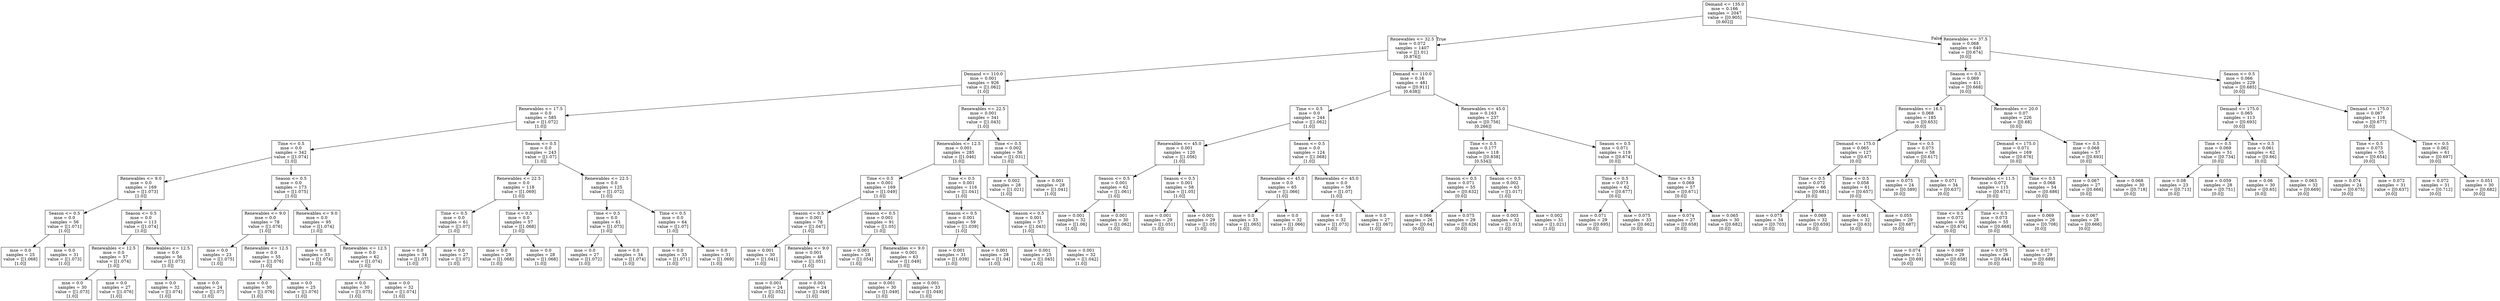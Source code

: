 digraph Tree {
node [shape=box] ;
0 [label="Demand <= 135.0\nmse = 0.166\nsamples = 2047\nvalue = [[0.905]\n[0.602]]"] ;
1 [label="Renewables <= 32.5\nmse = 0.072\nsamples = 1407\nvalue = [[1.01]\n[0.876]]"] ;
0 -> 1 [labeldistance=2.5, labelangle=45, headlabel="True"] ;
2 [label="Demand <= 110.0\nmse = 0.001\nsamples = 926\nvalue = [[1.062]\n[1.0]]"] ;
1 -> 2 ;
3 [label="Renewables <= 17.5\nmse = 0.0\nsamples = 585\nvalue = [[1.072]\n[1.0]]"] ;
2 -> 3 ;
4 [label="Time <= 0.5\nmse = 0.0\nsamples = 342\nvalue = [[1.074]\n[1.0]]"] ;
3 -> 4 ;
5 [label="Renewables <= 9.0\nmse = 0.0\nsamples = 169\nvalue = [[1.073]\n[1.0]]"] ;
4 -> 5 ;
6 [label="Season <= 0.5\nmse = 0.0\nsamples = 56\nvalue = [[1.071]\n[1.0]]"] ;
5 -> 6 ;
7 [label="mse = 0.0\nsamples = 25\nvalue = [[1.068]\n[1.0]]"] ;
6 -> 7 ;
8 [label="mse = 0.0\nsamples = 31\nvalue = [[1.073]\n[1.0]]"] ;
6 -> 8 ;
9 [label="Season <= 0.5\nmse = 0.0\nsamples = 113\nvalue = [[1.074]\n[1.0]]"] ;
5 -> 9 ;
10 [label="Renewables <= 12.5\nmse = 0.0\nsamples = 57\nvalue = [[1.074]\n[1.0]]"] ;
9 -> 10 ;
11 [label="mse = 0.0\nsamples = 30\nvalue = [[1.073]\n[1.0]]"] ;
10 -> 11 ;
12 [label="mse = 0.0\nsamples = 27\nvalue = [[1.076]\n[1.0]]"] ;
10 -> 12 ;
13 [label="Renewables <= 12.5\nmse = 0.0\nsamples = 56\nvalue = [[1.073]\n[1.0]]"] ;
9 -> 13 ;
14 [label="mse = 0.0\nsamples = 32\nvalue = [[1.074]\n[1.0]]"] ;
13 -> 14 ;
15 [label="mse = 0.0\nsamples = 24\nvalue = [[1.07]\n[1.0]]"] ;
13 -> 15 ;
16 [label="Season <= 0.5\nmse = 0.0\nsamples = 173\nvalue = [[1.075]\n[1.0]]"] ;
4 -> 16 ;
17 [label="Renewables <= 9.0\nmse = 0.0\nsamples = 78\nvalue = [[1.076]\n[1.0]]"] ;
16 -> 17 ;
18 [label="mse = 0.0\nsamples = 23\nvalue = [[1.075]\n[1.0]]"] ;
17 -> 18 ;
19 [label="Renewables <= 12.5\nmse = 0.0\nsamples = 55\nvalue = [[1.076]\n[1.0]]"] ;
17 -> 19 ;
20 [label="mse = 0.0\nsamples = 30\nvalue = [[1.076]\n[1.0]]"] ;
19 -> 20 ;
21 [label="mse = 0.0\nsamples = 25\nvalue = [[1.076]\n[1.0]]"] ;
19 -> 21 ;
22 [label="Renewables <= 9.0\nmse = 0.0\nsamples = 95\nvalue = [[1.074]\n[1.0]]"] ;
16 -> 22 ;
23 [label="mse = 0.0\nsamples = 33\nvalue = [[1.074]\n[1.0]]"] ;
22 -> 23 ;
24 [label="Renewables <= 12.5\nmse = 0.0\nsamples = 62\nvalue = [[1.074]\n[1.0]]"] ;
22 -> 24 ;
25 [label="mse = 0.0\nsamples = 30\nvalue = [[1.075]\n[1.0]]"] ;
24 -> 25 ;
26 [label="mse = 0.0\nsamples = 32\nvalue = [[1.074]\n[1.0]]"] ;
24 -> 26 ;
27 [label="Season <= 0.5\nmse = 0.0\nsamples = 243\nvalue = [[1.07]\n[1.0]]"] ;
3 -> 27 ;
28 [label="Renewables <= 22.5\nmse = 0.0\nsamples = 118\nvalue = [[1.069]\n[1.0]]"] ;
27 -> 28 ;
29 [label="Time <= 0.5\nmse = 0.0\nsamples = 61\nvalue = [[1.07]\n[1.0]]"] ;
28 -> 29 ;
30 [label="mse = 0.0\nsamples = 34\nvalue = [[1.07]\n[1.0]]"] ;
29 -> 30 ;
31 [label="mse = 0.0\nsamples = 27\nvalue = [[1.07]\n[1.0]]"] ;
29 -> 31 ;
32 [label="Time <= 0.5\nmse = 0.0\nsamples = 57\nvalue = [[1.068]\n[1.0]]"] ;
28 -> 32 ;
33 [label="mse = 0.0\nsamples = 29\nvalue = [[1.068]\n[1.0]]"] ;
32 -> 33 ;
34 [label="mse = 0.0\nsamples = 28\nvalue = [[1.068]\n[1.0]]"] ;
32 -> 34 ;
35 [label="Renewables <= 22.5\nmse = 0.0\nsamples = 125\nvalue = [[1.072]\n[1.0]]"] ;
27 -> 35 ;
36 [label="Time <= 0.5\nmse = 0.0\nsamples = 61\nvalue = [[1.073]\n[1.0]]"] ;
35 -> 36 ;
37 [label="mse = 0.0\nsamples = 27\nvalue = [[1.072]\n[1.0]]"] ;
36 -> 37 ;
38 [label="mse = 0.0\nsamples = 34\nvalue = [[1.074]\n[1.0]]"] ;
36 -> 38 ;
39 [label="Time <= 0.5\nmse = 0.0\nsamples = 64\nvalue = [[1.07]\n[1.0]]"] ;
35 -> 39 ;
40 [label="mse = 0.0\nsamples = 33\nvalue = [[1.071]\n[1.0]]"] ;
39 -> 40 ;
41 [label="mse = 0.0\nsamples = 31\nvalue = [[1.069]\n[1.0]]"] ;
39 -> 41 ;
42 [label="Renewables <= 22.5\nmse = 0.001\nsamples = 341\nvalue = [[1.043]\n[1.0]]"] ;
2 -> 42 ;
43 [label="Renewables <= 12.5\nmse = 0.001\nsamples = 285\nvalue = [[1.046]\n[1.0]]"] ;
42 -> 43 ;
44 [label="Time <= 0.5\nmse = 0.001\nsamples = 169\nvalue = [[1.049]\n[1.0]]"] ;
43 -> 44 ;
45 [label="Season <= 0.5\nmse = 0.001\nsamples = 78\nvalue = [[1.047]\n[1.0]]"] ;
44 -> 45 ;
46 [label="mse = 0.001\nsamples = 30\nvalue = [[1.041]\n[1.0]]"] ;
45 -> 46 ;
47 [label="Renewables <= 9.0\nmse = 0.001\nsamples = 48\nvalue = [[1.051]\n[1.0]]"] ;
45 -> 47 ;
48 [label="mse = 0.001\nsamples = 24\nvalue = [[1.052]\n[1.0]]"] ;
47 -> 48 ;
49 [label="mse = 0.001\nsamples = 24\nvalue = [[1.049]\n[1.0]]"] ;
47 -> 49 ;
50 [label="Season <= 0.5\nmse = 0.001\nsamples = 91\nvalue = [[1.05]\n[1.0]]"] ;
44 -> 50 ;
51 [label="mse = 0.001\nsamples = 28\nvalue = [[1.054]\n[1.0]]"] ;
50 -> 51 ;
52 [label="Renewables <= 9.0\nmse = 0.001\nsamples = 63\nvalue = [[1.049]\n[1.0]]"] ;
50 -> 52 ;
53 [label="mse = 0.001\nsamples = 30\nvalue = [[1.049]\n[1.0]]"] ;
52 -> 53 ;
54 [label="mse = 0.001\nsamples = 33\nvalue = [[1.049]\n[1.0]]"] ;
52 -> 54 ;
55 [label="Time <= 0.5\nmse = 0.001\nsamples = 116\nvalue = [[1.041]\n[1.0]]"] ;
43 -> 55 ;
56 [label="Season <= 0.5\nmse = 0.001\nsamples = 59\nvalue = [[1.039]\n[1.0]]"] ;
55 -> 56 ;
57 [label="mse = 0.001\nsamples = 31\nvalue = [[1.039]\n[1.0]]"] ;
56 -> 57 ;
58 [label="mse = 0.001\nsamples = 28\nvalue = [[1.04]\n[1.0]]"] ;
56 -> 58 ;
59 [label="Season <= 0.5\nmse = 0.001\nsamples = 57\nvalue = [[1.043]\n[1.0]]"] ;
55 -> 59 ;
60 [label="mse = 0.001\nsamples = 25\nvalue = [[1.045]\n[1.0]]"] ;
59 -> 60 ;
61 [label="mse = 0.001\nsamples = 32\nvalue = [[1.042]\n[1.0]]"] ;
59 -> 61 ;
62 [label="Time <= 0.5\nmse = 0.002\nsamples = 56\nvalue = [[1.031]\n[1.0]]"] ;
42 -> 62 ;
63 [label="mse = 0.002\nsamples = 28\nvalue = [[1.021]\n[1.0]]"] ;
62 -> 63 ;
64 [label="mse = 0.001\nsamples = 28\nvalue = [[1.041]\n[1.0]]"] ;
62 -> 64 ;
65 [label="Demand <= 110.0\nmse = 0.16\nsamples = 481\nvalue = [[0.911]\n[0.638]]"] ;
1 -> 65 ;
66 [label="Time <= 0.5\nmse = 0.0\nsamples = 244\nvalue = [[1.062]\n[1.0]]"] ;
65 -> 66 ;
67 [label="Renewables <= 45.0\nmse = 0.001\nsamples = 120\nvalue = [[1.056]\n[1.0]]"] ;
66 -> 67 ;
68 [label="Season <= 0.5\nmse = 0.001\nsamples = 62\nvalue = [[1.061]\n[1.0]]"] ;
67 -> 68 ;
69 [label="mse = 0.001\nsamples = 32\nvalue = [[1.06]\n[1.0]]"] ;
68 -> 69 ;
70 [label="mse = 0.001\nsamples = 30\nvalue = [[1.062]\n[1.0]]"] ;
68 -> 70 ;
71 [label="Season <= 0.5\nmse = 0.001\nsamples = 58\nvalue = [[1.05]\n[1.0]]"] ;
67 -> 71 ;
72 [label="mse = 0.001\nsamples = 29\nvalue = [[1.051]\n[1.0]]"] ;
71 -> 72 ;
73 [label="mse = 0.001\nsamples = 29\nvalue = [[1.05]\n[1.0]]"] ;
71 -> 73 ;
74 [label="Season <= 0.5\nmse = 0.0\nsamples = 124\nvalue = [[1.068]\n[1.0]]"] ;
66 -> 74 ;
75 [label="Renewables <= 45.0\nmse = 0.0\nsamples = 65\nvalue = [[1.066]\n[1.0]]"] ;
74 -> 75 ;
76 [label="mse = 0.0\nsamples = 33\nvalue = [[1.065]\n[1.0]]"] ;
75 -> 76 ;
77 [label="mse = 0.0\nsamples = 32\nvalue = [[1.066]\n[1.0]]"] ;
75 -> 77 ;
78 [label="Renewables <= 45.0\nmse = 0.0\nsamples = 59\nvalue = [[1.07]\n[1.0]]"] ;
74 -> 78 ;
79 [label="mse = 0.0\nsamples = 32\nvalue = [[1.073]\n[1.0]]"] ;
78 -> 79 ;
80 [label="mse = 0.0\nsamples = 27\nvalue = [[1.067]\n[1.0]]"] ;
78 -> 80 ;
81 [label="Renewables <= 45.0\nmse = 0.163\nsamples = 237\nvalue = [[0.756]\n[0.266]]"] ;
65 -> 81 ;
82 [label="Time <= 0.5\nmse = 0.177\nsamples = 118\nvalue = [[0.838]\n[0.534]]"] ;
81 -> 82 ;
83 [label="Season <= 0.5\nmse = 0.071\nsamples = 55\nvalue = [[0.632]\n[0.0]]"] ;
82 -> 83 ;
84 [label="mse = 0.066\nsamples = 26\nvalue = [[0.64]\n[0.0]]"] ;
83 -> 84 ;
85 [label="mse = 0.075\nsamples = 29\nvalue = [[0.626]\n[0.0]]"] ;
83 -> 85 ;
86 [label="Season <= 0.5\nmse = 0.002\nsamples = 63\nvalue = [[1.017]\n[1.0]]"] ;
82 -> 86 ;
87 [label="mse = 0.003\nsamples = 32\nvalue = [[1.013]\n[1.0]]"] ;
86 -> 87 ;
88 [label="mse = 0.002\nsamples = 31\nvalue = [[1.021]\n[1.0]]"] ;
86 -> 88 ;
89 [label="Season <= 0.5\nmse = 0.071\nsamples = 119\nvalue = [[0.674]\n[0.0]]"] ;
81 -> 89 ;
90 [label="Time <= 0.5\nmse = 0.073\nsamples = 62\nvalue = [[0.677]\n[0.0]]"] ;
89 -> 90 ;
91 [label="mse = 0.071\nsamples = 29\nvalue = [[0.695]\n[0.0]]"] ;
90 -> 91 ;
92 [label="mse = 0.075\nsamples = 33\nvalue = [[0.662]\n[0.0]]"] ;
90 -> 92 ;
93 [label="Time <= 0.5\nmse = 0.069\nsamples = 57\nvalue = [[0.671]\n[0.0]]"] ;
89 -> 93 ;
94 [label="mse = 0.074\nsamples = 27\nvalue = [[0.658]\n[0.0]]"] ;
93 -> 94 ;
95 [label="mse = 0.065\nsamples = 30\nvalue = [[0.682]\n[0.0]]"] ;
93 -> 95 ;
96 [label="Renewables <= 37.5\nmse = 0.068\nsamples = 640\nvalue = [[0.674]\n[0.0]]"] ;
0 -> 96 [labeldistance=2.5, labelangle=-45, headlabel="False"] ;
97 [label="Season <= 0.5\nmse = 0.069\nsamples = 411\nvalue = [[0.668]\n[0.0]]"] ;
96 -> 97 ;
98 [label="Renewables <= 16.5\nmse = 0.068\nsamples = 185\nvalue = [[0.653]\n[0.0]]"] ;
97 -> 98 ;
99 [label="Demand <= 175.0\nmse = 0.065\nsamples = 127\nvalue = [[0.67]\n[0.0]]"] ;
98 -> 99 ;
100 [label="Time <= 0.5\nmse = 0.072\nsamples = 66\nvalue = [[0.681]\n[0.0]]"] ;
99 -> 100 ;
101 [label="mse = 0.075\nsamples = 34\nvalue = [[0.703]\n[0.0]]"] ;
100 -> 101 ;
102 [label="mse = 0.069\nsamples = 32\nvalue = [[0.659]\n[0.0]]"] ;
100 -> 102 ;
103 [label="Time <= 0.5\nmse = 0.058\nsamples = 61\nvalue = [[0.657]\n[0.0]]"] ;
99 -> 103 ;
104 [label="mse = 0.061\nsamples = 32\nvalue = [[0.63]\n[0.0]]"] ;
103 -> 104 ;
105 [label="mse = 0.055\nsamples = 29\nvalue = [[0.687]\n[0.0]]"] ;
103 -> 105 ;
106 [label="Time <= 0.5\nmse = 0.073\nsamples = 58\nvalue = [[0.617]\n[0.0]]"] ;
98 -> 106 ;
107 [label="mse = 0.075\nsamples = 24\nvalue = [[0.589]\n[0.0]]"] ;
106 -> 107 ;
108 [label="mse = 0.071\nsamples = 34\nvalue = [[0.637]\n[0.0]]"] ;
106 -> 108 ;
109 [label="Renewables <= 20.0\nmse = 0.07\nsamples = 226\nvalue = [[0.68]\n[0.0]]"] ;
97 -> 109 ;
110 [label="Demand <= 175.0\nmse = 0.071\nsamples = 169\nvalue = [[0.676]\n[0.0]]"] ;
109 -> 110 ;
111 [label="Renewables <= 11.5\nmse = 0.072\nsamples = 115\nvalue = [[0.671]\n[0.0]]"] ;
110 -> 111 ;
112 [label="Time <= 0.5\nmse = 0.072\nsamples = 60\nvalue = [[0.674]\n[0.0]]"] ;
111 -> 112 ;
113 [label="mse = 0.074\nsamples = 31\nvalue = [[0.69]\n[0.0]]"] ;
112 -> 113 ;
114 [label="mse = 0.069\nsamples = 29\nvalue = [[0.658]\n[0.0]]"] ;
112 -> 114 ;
115 [label="Time <= 0.5\nmse = 0.073\nsamples = 55\nvalue = [[0.668]\n[0.0]]"] ;
111 -> 115 ;
116 [label="mse = 0.075\nsamples = 26\nvalue = [[0.644]\n[0.0]]"] ;
115 -> 116 ;
117 [label="mse = 0.07\nsamples = 29\nvalue = [[0.689]\n[0.0]]"] ;
115 -> 117 ;
118 [label="Time <= 0.5\nmse = 0.068\nsamples = 54\nvalue = [[0.686]\n[0.0]]"] ;
110 -> 118 ;
119 [label="mse = 0.069\nsamples = 26\nvalue = [[0.708]\n[0.0]]"] ;
118 -> 119 ;
120 [label="mse = 0.067\nsamples = 28\nvalue = [[0.666]\n[0.0]]"] ;
118 -> 120 ;
121 [label="Time <= 0.5\nmse = 0.068\nsamples = 57\nvalue = [[0.693]\n[0.0]]"] ;
109 -> 121 ;
122 [label="mse = 0.067\nsamples = 27\nvalue = [[0.666]\n[0.0]]"] ;
121 -> 122 ;
123 [label="mse = 0.068\nsamples = 30\nvalue = [[0.718]\n[0.0]]"] ;
121 -> 123 ;
124 [label="Season <= 0.5\nmse = 0.066\nsamples = 229\nvalue = [[0.685]\n[0.0]]"] ;
96 -> 124 ;
125 [label="Demand <= 175.0\nmse = 0.065\nsamples = 113\nvalue = [[0.693]\n[0.0]]"] ;
124 -> 125 ;
126 [label="Time <= 0.5\nmse = 0.069\nsamples = 51\nvalue = [[0.734]\n[0.0]]"] ;
125 -> 126 ;
127 [label="mse = 0.08\nsamples = 23\nvalue = [[0.713]\n[0.0]]"] ;
126 -> 127 ;
128 [label="mse = 0.059\nsamples = 28\nvalue = [[0.751]\n[0.0]]"] ;
126 -> 128 ;
129 [label="Time <= 0.5\nmse = 0.061\nsamples = 62\nvalue = [[0.66]\n[0.0]]"] ;
125 -> 129 ;
130 [label="mse = 0.06\nsamples = 30\nvalue = [[0.65]\n[0.0]]"] ;
129 -> 130 ;
131 [label="mse = 0.063\nsamples = 32\nvalue = [[0.669]\n[0.0]]"] ;
129 -> 131 ;
132 [label="Demand <= 175.0\nmse = 0.067\nsamples = 116\nvalue = [[0.677]\n[0.0]]"] ;
124 -> 132 ;
133 [label="Time <= 0.5\nmse = 0.073\nsamples = 55\nvalue = [[0.654]\n[0.0]]"] ;
132 -> 133 ;
134 [label="mse = 0.074\nsamples = 24\nvalue = [[0.675]\n[0.0]]"] ;
133 -> 134 ;
135 [label="mse = 0.072\nsamples = 31\nvalue = [[0.637]\n[0.0]]"] ;
133 -> 135 ;
136 [label="Time <= 0.5\nmse = 0.062\nsamples = 61\nvalue = [[0.697]\n[0.0]]"] ;
132 -> 136 ;
137 [label="mse = 0.072\nsamples = 31\nvalue = [[0.712]\n[0.0]]"] ;
136 -> 137 ;
138 [label="mse = 0.051\nsamples = 30\nvalue = [[0.682]\n[0.0]]"] ;
136 -> 138 ;
}